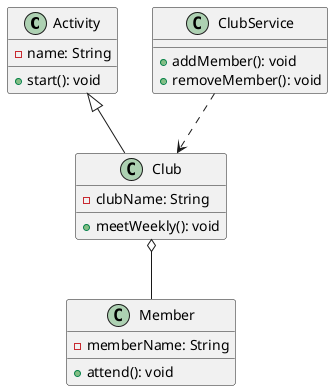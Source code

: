 @startuml Simple Club-Member Relationships

class Activity {
    -name: String
    +start(): void
}

class Club {
    -clubName: String
    +meetWeekly(): void
}

class Member {
    -memberName: String
    +attend(): void
}

class ClubService {
    +addMember(): void
    +removeMe​mber(): void
}

' Inheritance (IS-A)
Activity <|-- Club

' Aggregation (HAS-A)
Club o-- Member

' Association (USES)
ClubService ..> Club

@enduml